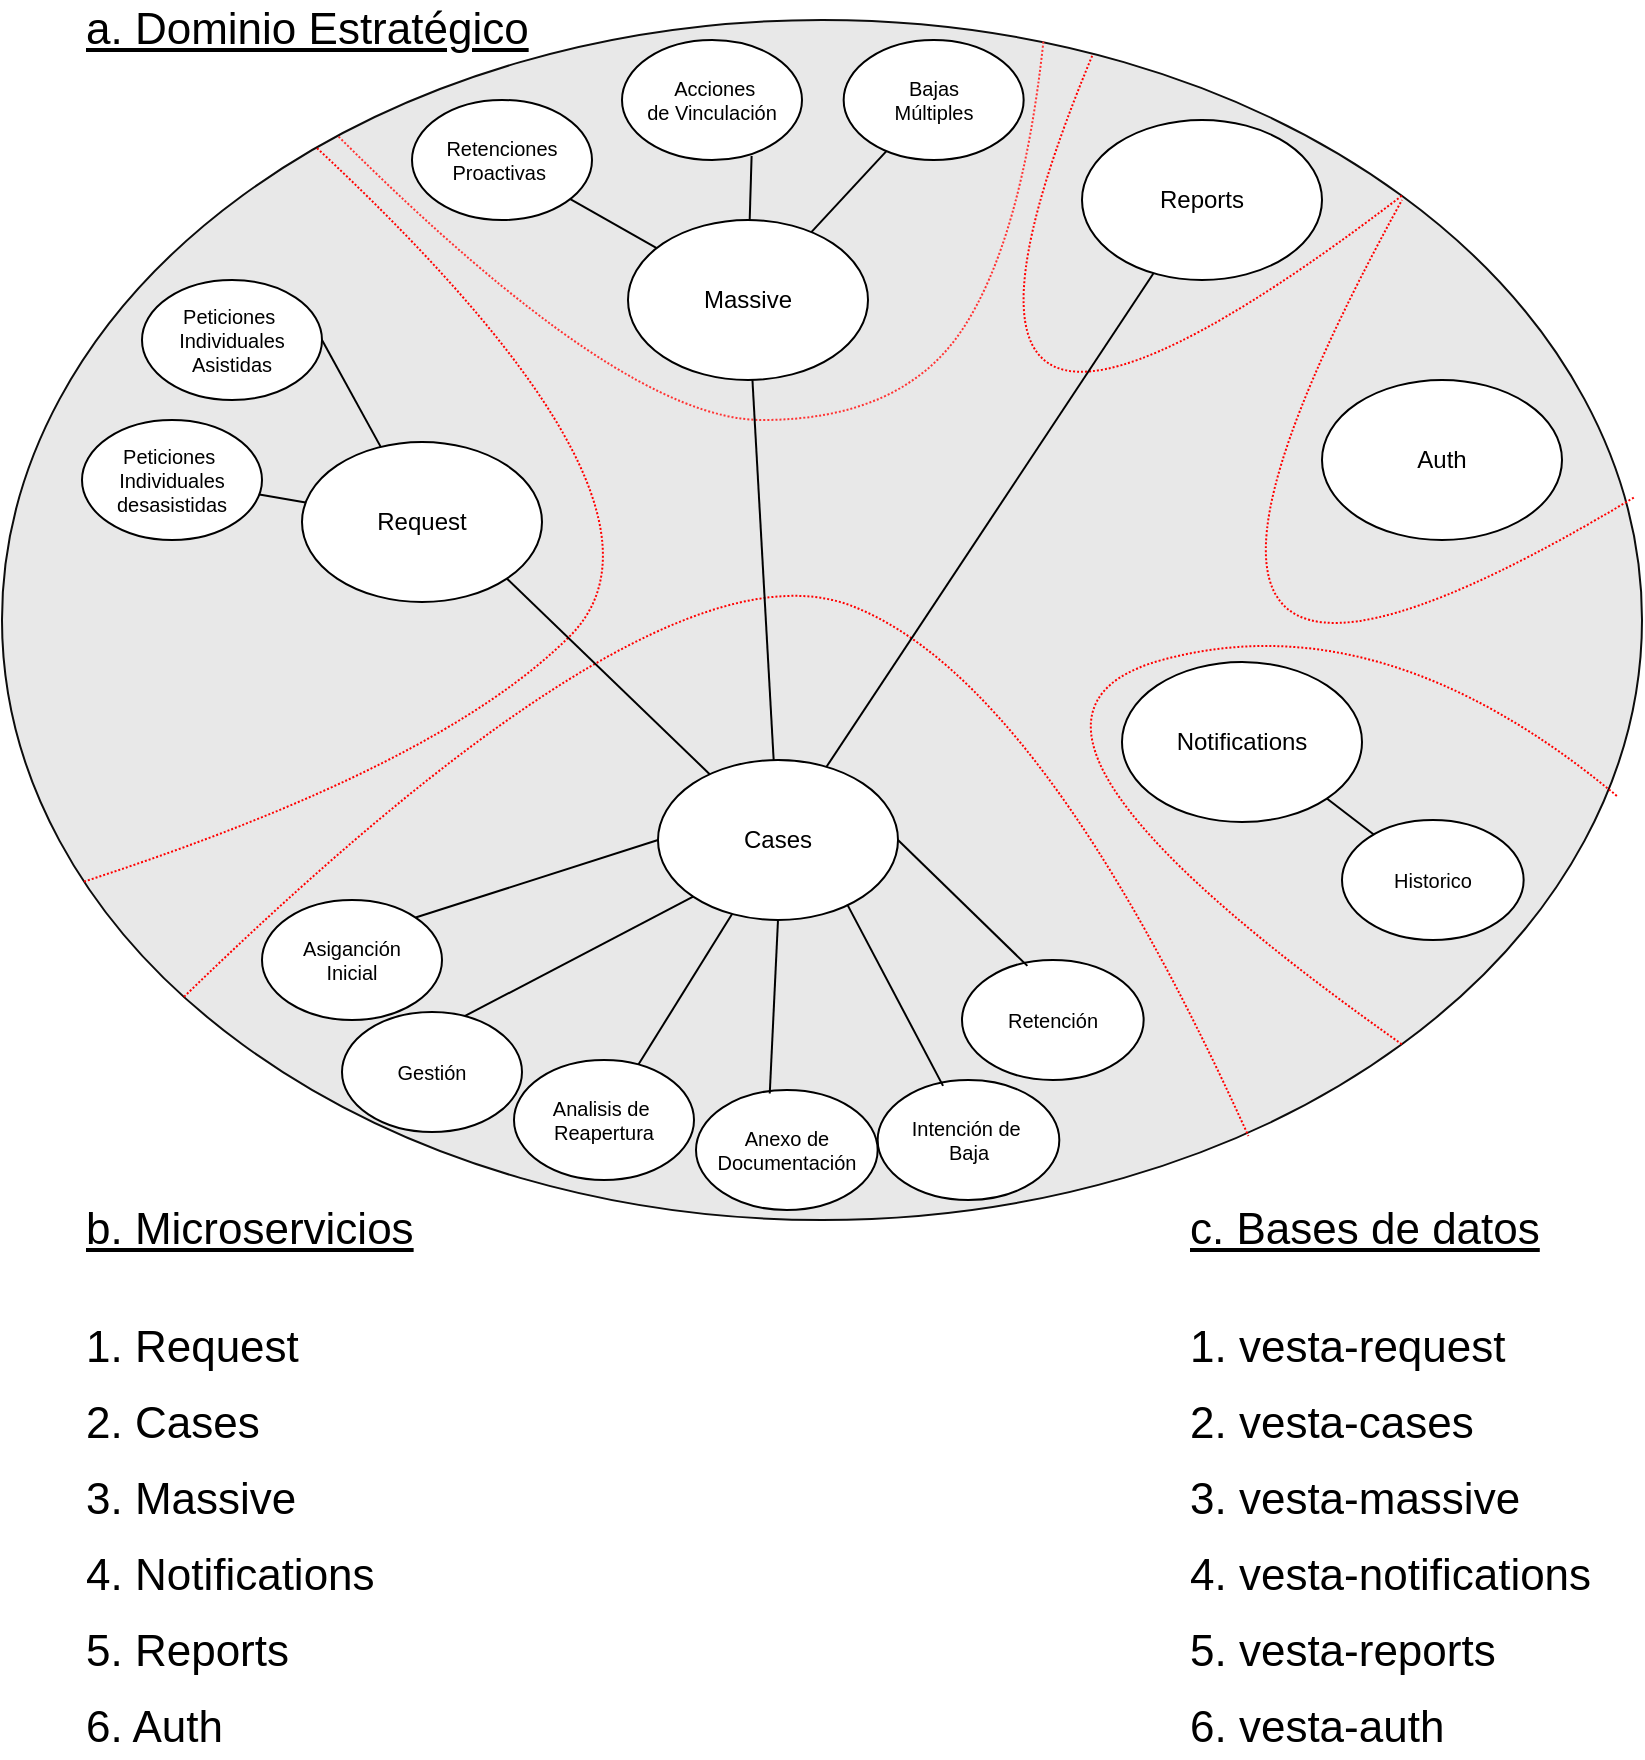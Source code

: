 <mxfile version="17.2.4" type="device"><diagram id="vb-CLKQEtGVMXUCQWJPG" name="Domain"><mxGraphModel dx="1422" dy="980" grid="1" gridSize="10" guides="1" tooltips="1" connect="1" arrows="1" fold="1" page="1" pageScale="1" pageWidth="827" pageHeight="1169" math="0" shadow="0"><root><mxCell id="0"/><mxCell id="1" parent="0"/><mxCell id="ZUazLf16Ucq_n62h0LAt-85" value="" style="ellipse;whiteSpace=wrap;html=1;fontSize=10;strokeColor=#0D0D0D;fillColor=#E8E8E8;fontColor=#000000;" parent="1" vertex="1"><mxGeometry y="20" width="820" height="600" as="geometry"/></mxCell><mxCell id="ZUazLf16Ucq_n62h0LAt-2" value="&lt;div&gt;Cases&lt;/div&gt;" style="ellipse;whiteSpace=wrap;html=1;" parent="1" vertex="1"><mxGeometry x="328" y="390" width="120" height="80" as="geometry"/></mxCell><mxCell id="ZUazLf16Ucq_n62h0LAt-3" value="Request" style="ellipse;whiteSpace=wrap;html=1;" parent="1" vertex="1"><mxGeometry x="150" y="231" width="120" height="80" as="geometry"/></mxCell><mxCell id="ZUazLf16Ucq_n62h0LAt-12" value="Peticiones&amp;nbsp;&lt;br&gt;Individuales Asistidas" style="ellipse;whiteSpace=wrap;html=1;fontSize=10;" parent="1" vertex="1"><mxGeometry x="70" y="150" width="90" height="60" as="geometry"/></mxCell><mxCell id="ZUazLf16Ucq_n62h0LAt-15" value="" style="endArrow=none;html=1;rounded=0;exitX=1;exitY=0.5;exitDx=0;exitDy=0;" parent="1" source="ZUazLf16Ucq_n62h0LAt-12" target="ZUazLf16Ucq_n62h0LAt-3" edge="1"><mxGeometry width="50" height="50" relative="1" as="geometry"><mxPoint x="136.82" y="12.213" as="sourcePoint"/><mxPoint x="266.365" y="214.234" as="targetPoint"/></mxGeometry></mxCell><mxCell id="ZUazLf16Ucq_n62h0LAt-16" value="&lt;font style=&quot;font-size: 22px&quot;&gt;&lt;u&gt;a. Dominio Estratégico&lt;/u&gt;&lt;/font&gt;" style="text;html=1;strokeColor=none;fillColor=none;align=left;verticalAlign=middle;whiteSpace=wrap;rounded=0;" parent="1" vertex="1"><mxGeometry x="40" y="10" width="260" height="30" as="geometry"/></mxCell><mxCell id="ZUazLf16Ucq_n62h0LAt-17" value="&amp;nbsp;Acciones&lt;br&gt;de Vinculación" style="ellipse;whiteSpace=wrap;html=1;fontSize=10;" parent="1" vertex="1"><mxGeometry x="310" y="30" width="90" height="60" as="geometry"/></mxCell><mxCell id="ZUazLf16Ucq_n62h0LAt-26" value="" style="endArrow=none;html=1;rounded=0;exitX=0.72;exitY=0.967;exitDx=0;exitDy=0;exitPerimeter=0;" parent="1" source="ZUazLf16Ucq_n62h0LAt-17" target="ZUazLf16Ucq_n62h0LAt-73" edge="1"><mxGeometry width="50" height="50" relative="1" as="geometry"><mxPoint x="130" y="421" as="sourcePoint"/><mxPoint x="212.76" y="441.24" as="targetPoint"/></mxGeometry></mxCell><mxCell id="ZUazLf16Ucq_n62h0LAt-34" value="Reports" style="ellipse;whiteSpace=wrap;html=1;" parent="1" vertex="1"><mxGeometry x="540" y="70" width="120" height="80" as="geometry"/></mxCell><mxCell id="ZUazLf16Ucq_n62h0LAt-42" value="Anexo de Documentación" style="ellipse;whiteSpace=wrap;html=1;fontSize=10;" parent="1" vertex="1"><mxGeometry x="347" y="555" width="90.83" height="60" as="geometry"/></mxCell><mxCell id="ZUazLf16Ucq_n62h0LAt-45" value="" style="curved=1;endArrow=none;html=1;rounded=0;dashed=1;dashPattern=1 1;endFill=0;strokeColor=#FF0000;exitX=0.05;exitY=0.718;exitDx=0;exitDy=0;exitPerimeter=0;" parent="1" source="ZUazLf16Ucq_n62h0LAt-85" target="ZUazLf16Ucq_n62h0LAt-85" edge="1"><mxGeometry width="50" height="50" relative="1" as="geometry"><mxPoint x="19" y="473" as="sourcePoint"/><mxPoint x="310" y="40" as="targetPoint"/><Array as="points"><mxPoint x="219" y="393"/><mxPoint x="349" y="263"/></Array></mxGeometry></mxCell><mxCell id="ZUazLf16Ucq_n62h0LAt-46" value="" style="curved=1;endArrow=none;html=1;rounded=0;dashed=1;dashPattern=1 1;endFill=0;strokeColor=#FF0000;entryX=0.76;entryY=0.93;entryDx=0;entryDy=0;entryPerimeter=0;exitX=0.111;exitY=0.814;exitDx=0;exitDy=0;exitPerimeter=0;" parent="1" source="ZUazLf16Ucq_n62h0LAt-85" target="ZUazLf16Ucq_n62h0LAt-85" edge="1"><mxGeometry width="50" height="50" relative="1" as="geometry"><mxPoint x="90" y="510" as="sourcePoint"/><mxPoint x="530" y="576" as="targetPoint"/><Array as="points"><mxPoint x="330" y="276"/><mxPoint x="520" y="350"/></Array></mxGeometry></mxCell><mxCell id="ZUazLf16Ucq_n62h0LAt-48" value="" style="curved=1;endArrow=none;html=1;rounded=0;dashed=1;dashPattern=1 1;strokeColor=#FF0000;endFill=0;entryX=0.985;entryY=0.647;entryDx=0;entryDy=0;entryPerimeter=0;exitX=1;exitY=1;exitDx=0;exitDy=0;" parent="1" source="ZUazLf16Ucq_n62h0LAt-85" target="ZUazLf16Ucq_n62h0LAt-85" edge="1"><mxGeometry width="50" height="50" relative="1" as="geometry"><mxPoint x="620" y="580" as="sourcePoint"/><mxPoint x="800" y="470" as="targetPoint"/><Array as="points"><mxPoint x="470" y="370"/><mxPoint x="690" y="310"/></Array></mxGeometry></mxCell><mxCell id="ZUazLf16Ucq_n62h0LAt-49" value="" style="curved=1;endArrow=none;html=1;rounded=0;dashed=1;dashPattern=1 1;strokeColor=#FF0000;endFill=0;exitX=1;exitY=0;exitDx=0;exitDy=0;entryX=0.665;entryY=0.029;entryDx=0;entryDy=0;entryPerimeter=0;" parent="1" source="ZUazLf16Ucq_n62h0LAt-85" target="ZUazLf16Ucq_n62h0LAt-85" edge="1"><mxGeometry width="50" height="50" relative="1" as="geometry"><mxPoint x="820" y="220" as="sourcePoint"/><mxPoint x="600" y="50" as="targetPoint"/><Array as="points"><mxPoint x="430" y="314"/></Array></mxGeometry></mxCell><mxCell id="ZUazLf16Ucq_n62h0LAt-52" value="Analisis de&amp;nbsp;&lt;br&gt;Reapertura" style="ellipse;whiteSpace=wrap;html=1;fontSize=10;" parent="1" vertex="1"><mxGeometry x="256" y="540" width="90" height="60" as="geometry"/></mxCell><mxCell id="ZUazLf16Ucq_n62h0LAt-53" value="" style="endArrow=none;html=1;rounded=0;" parent="1" source="ZUazLf16Ucq_n62h0LAt-52" target="ZUazLf16Ucq_n62h0LAt-2" edge="1"><mxGeometry width="50" height="50" relative="1" as="geometry"><mxPoint x="370" y="551" as="sourcePoint"/><mxPoint x="410" y="421.0" as="targetPoint"/></mxGeometry></mxCell><mxCell id="ZUazLf16Ucq_n62h0LAt-60" value="" style="endArrow=none;html=1;rounded=0;exitX=0.5;exitY=1;exitDx=0;exitDy=0;entryX=0.406;entryY=0.029;entryDx=0;entryDy=0;entryPerimeter=0;" parent="1" source="ZUazLf16Ucq_n62h0LAt-2" target="ZUazLf16Ucq_n62h0LAt-42" edge="1"><mxGeometry width="50" height="50" relative="1" as="geometry"><mxPoint x="610" y="441" as="sourcePoint"/><mxPoint x="750" y="331" as="targetPoint"/></mxGeometry></mxCell><mxCell id="ZUazLf16Ucq_n62h0LAt-63" value="Retenciones&lt;br&gt;Proactivas&amp;nbsp;" style="ellipse;whiteSpace=wrap;html=1;fontSize=10;" parent="1" vertex="1"><mxGeometry x="205" y="60" width="90" height="60" as="geometry"/></mxCell><mxCell id="ZUazLf16Ucq_n62h0LAt-64" value="" style="endArrow=none;html=1;rounded=0;" parent="1" source="ZUazLf16Ucq_n62h0LAt-63" target="ZUazLf16Ucq_n62h0LAt-73" edge="1"><mxGeometry width="50" height="50" relative="1" as="geometry"><mxPoint x="140" y="301" as="sourcePoint"/><mxPoint x="210" y="320" as="targetPoint"/></mxGeometry></mxCell><mxCell id="ZUazLf16Ucq_n62h0LAt-67" value="Retención" style="ellipse;whiteSpace=wrap;html=1;fontSize=10;" parent="1" vertex="1"><mxGeometry x="480" y="490" width="90.83" height="60" as="geometry"/></mxCell><mxCell id="ZUazLf16Ucq_n62h0LAt-69" value="Asiganción &lt;br&gt;Inicial" style="ellipse;whiteSpace=wrap;html=1;fontSize=10;" parent="1" vertex="1"><mxGeometry x="130" y="460" width="90" height="60" as="geometry"/></mxCell><mxCell id="ZUazLf16Ucq_n62h0LAt-70" value="" style="endArrow=none;html=1;rounded=0;entryX=0;entryY=0.5;entryDx=0;entryDy=0;exitX=1;exitY=0;exitDx=0;exitDy=0;" parent="1" source="ZUazLf16Ucq_n62h0LAt-69" target="ZUazLf16Ucq_n62h0LAt-2" edge="1"><mxGeometry width="50" height="50" relative="1" as="geometry"><mxPoint x="441.415" y="481.4" as="sourcePoint"/><mxPoint x="416.252" y="429.104" as="targetPoint"/></mxGeometry></mxCell><mxCell id="ZUazLf16Ucq_n62h0LAt-73" value="Massive" style="ellipse;whiteSpace=wrap;html=1;" parent="1" vertex="1"><mxGeometry x="313" y="120" width="120" height="80" as="geometry"/></mxCell><mxCell id="ZUazLf16Ucq_n62h0LAt-74" value="1. Request" style="text;html=1;strokeColor=none;fillColor=none;align=left;verticalAlign=middle;whiteSpace=wrap;rounded=0;fontSize=22;" parent="1" vertex="1"><mxGeometry x="40" y="669" width="150" height="30" as="geometry"/></mxCell><mxCell id="ZUazLf16Ucq_n62h0LAt-75" value="2. Cases" style="text;html=1;strokeColor=none;fillColor=none;align=left;verticalAlign=middle;whiteSpace=wrap;rounded=0;fontSize=22;" parent="1" vertex="1"><mxGeometry x="40" y="707" width="150" height="30" as="geometry"/></mxCell><mxCell id="ZUazLf16Ucq_n62h0LAt-76" value="3. Massive" style="text;html=1;strokeColor=none;fillColor=none;align=left;verticalAlign=middle;whiteSpace=wrap;rounded=0;fontSize=22;" parent="1" vertex="1"><mxGeometry x="40" y="745" width="150" height="30" as="geometry"/></mxCell><mxCell id="ZUazLf16Ucq_n62h0LAt-77" value="4. Notifications" style="text;html=1;strokeColor=none;fillColor=none;align=left;verticalAlign=middle;whiteSpace=wrap;rounded=0;fontSize=22;" parent="1" vertex="1"><mxGeometry x="40" y="783" width="170" height="30" as="geometry"/></mxCell><mxCell id="ZUazLf16Ucq_n62h0LAt-78" value="5. Reports" style="text;html=1;strokeColor=none;fillColor=none;align=left;verticalAlign=middle;whiteSpace=wrap;rounded=0;fontSize=22;" parent="1" vertex="1"><mxGeometry x="40" y="821" width="180" height="30" as="geometry"/></mxCell><mxCell id="ZUazLf16Ucq_n62h0LAt-79" value="6. Auth" style="text;html=1;strokeColor=none;fillColor=none;align=left;verticalAlign=middle;whiteSpace=wrap;rounded=0;fontSize=22;" parent="1" vertex="1"><mxGeometry x="40" y="859" width="120" height="30" as="geometry"/></mxCell><mxCell id="ZUazLf16Ucq_n62h0LAt-80" value="&lt;font style=&quot;font-size: 22px&quot;&gt;&lt;u&gt;b. Microservicios&lt;/u&gt;&lt;/font&gt;" style="text;html=1;strokeColor=none;fillColor=none;align=left;verticalAlign=middle;whiteSpace=wrap;rounded=0;" parent="1" vertex="1"><mxGeometry x="40" y="610" width="220" height="30" as="geometry"/></mxCell><mxCell id="ZUazLf16Ucq_n62h0LAt-81" value="Gestión" style="ellipse;whiteSpace=wrap;html=1;fontSize=10;" parent="1" vertex="1"><mxGeometry x="170" y="516" width="90" height="60" as="geometry"/></mxCell><mxCell id="ZUazLf16Ucq_n62h0LAt-82" value="" style="endArrow=none;html=1;rounded=0;entryX=0;entryY=1;entryDx=0;entryDy=0;exitX=0.684;exitY=0.033;exitDx=0;exitDy=0;exitPerimeter=0;" parent="1" source="ZUazLf16Ucq_n62h0LAt-81" target="ZUazLf16Ucq_n62h0LAt-2" edge="1"><mxGeometry width="50" height="50" relative="1" as="geometry"><mxPoint x="316.82" y="459.787" as="sourcePoint"/><mxPoint x="359.96" y="420.04" as="targetPoint"/></mxGeometry></mxCell><mxCell id="ZUazLf16Ucq_n62h0LAt-86" value="" style="endArrow=none;html=1;rounded=0;entryX=1;entryY=1;entryDx=0;entryDy=0;" parent="1" source="ZUazLf16Ucq_n62h0LAt-2" target="ZUazLf16Ucq_n62h0LAt-3" edge="1"><mxGeometry width="50" height="50" relative="1" as="geometry"><mxPoint x="157.03" y="359.928" as="sourcePoint"/><mxPoint x="207.574" y="299.284" as="targetPoint"/></mxGeometry></mxCell><mxCell id="ZUazLf16Ucq_n62h0LAt-89" value="" style="endArrow=none;html=1;rounded=0;" parent="1" source="ZUazLf16Ucq_n62h0LAt-2" target="ZUazLf16Ucq_n62h0LAt-34" edge="1"><mxGeometry width="50" height="50" relative="1" as="geometry"><mxPoint x="376.8" y="341.0" as="sourcePoint"/><mxPoint x="540" y="110" as="targetPoint"/></mxGeometry></mxCell><mxCell id="ZUazLf16Ucq_n62h0LAt-91" value="" style="curved=1;endArrow=none;html=1;rounded=0;fontSize=10;fontColor=#000000;strokeColor=#FF3333;exitX=0.635;exitY=0.018;exitDx=0;exitDy=0;exitPerimeter=0;dashed=1;dashPattern=1 1;endFill=0;" parent="1" source="ZUazLf16Ucq_n62h0LAt-85" target="ZUazLf16Ucq_n62h0LAt-85" edge="1"><mxGeometry width="50" height="50" relative="1" as="geometry"><mxPoint x="340" y="240" as="sourcePoint"/><mxPoint x="390" y="190" as="targetPoint"/><Array as="points"><mxPoint x="510" y="130"/><mxPoint x="450" y="220"/><mxPoint x="310" y="220"/></Array></mxGeometry></mxCell><mxCell id="ZUazLf16Ucq_n62h0LAt-92" value="&lt;div&gt;Notifications&lt;/div&gt;" style="ellipse;whiteSpace=wrap;html=1;" parent="1" vertex="1"><mxGeometry x="560" y="341" width="120" height="80" as="geometry"/></mxCell><mxCell id="ZUazLf16Ucq_n62h0LAt-93" value="Historico" style="ellipse;whiteSpace=wrap;html=1;fontSize=10;" parent="1" vertex="1"><mxGeometry x="670" y="420" width="90.83" height="60" as="geometry"/></mxCell><mxCell id="ZUazLf16Ucq_n62h0LAt-94" value="" style="endArrow=none;html=1;rounded=0;entryX=1;entryY=1;entryDx=0;entryDy=0;" parent="1" source="ZUazLf16Ucq_n62h0LAt-93" target="ZUazLf16Ucq_n62h0LAt-92" edge="1"><mxGeometry width="50" height="50" relative="1" as="geometry"><mxPoint x="597.666" y="457.266" as="sourcePoint"/><mxPoint x="670.003" y="419.999" as="targetPoint"/></mxGeometry></mxCell><mxCell id="ZUazLf16Ucq_n62h0LAt-96" value="" style="endArrow=none;html=1;rounded=0;exitX=1;exitY=0.5;exitDx=0;exitDy=0;entryX=0.36;entryY=0.049;entryDx=0;entryDy=0;entryPerimeter=0;" parent="1" source="ZUazLf16Ucq_n62h0LAt-2" target="ZUazLf16Ucq_n62h0LAt-67" edge="1"><mxGeometry width="50" height="50" relative="1" as="geometry"><mxPoint x="419.996" y="370.004" as="sourcePoint"/><mxPoint x="545.867" y="497.46" as="targetPoint"/></mxGeometry></mxCell><mxCell id="ZUazLf16Ucq_n62h0LAt-98" value="" style="endArrow=none;html=1;rounded=0;" parent="1" source="ZUazLf16Ucq_n62h0LAt-73" target="7TLbEFAJKB4KeJjQtdWS-1" edge="1"><mxGeometry width="50" height="50" relative="1" as="geometry"><mxPoint x="677.172" y="187.424" as="sourcePoint"/><mxPoint x="438.44" y="87.78" as="targetPoint"/></mxGeometry></mxCell><mxCell id="7TLbEFAJKB4KeJjQtdWS-1" value="Bajas&lt;br&gt;Múltiples" style="ellipse;whiteSpace=wrap;html=1;fontSize=10;" parent="1" vertex="1"><mxGeometry x="420.83" y="30" width="90" height="60" as="geometry"/></mxCell><mxCell id="7TLbEFAJKB4KeJjQtdWS-2" value="" style="endArrow=none;html=1;rounded=0;" parent="1" source="ZUazLf16Ucq_n62h0LAt-2" target="ZUazLf16Ucq_n62h0LAt-73" edge="1"><mxGeometry width="50" height="50" relative="1" as="geometry"><mxPoint x="398" y="341" as="sourcePoint"/><mxPoint x="590" y="180" as="targetPoint"/></mxGeometry></mxCell><mxCell id="7TLbEFAJKB4KeJjQtdWS-3" value="Peticiones&amp;nbsp;&lt;br&gt;Individuales desasistidas" style="ellipse;whiteSpace=wrap;html=1;fontSize=10;" parent="1" vertex="1"><mxGeometry x="40" y="220" width="90" height="60" as="geometry"/></mxCell><mxCell id="7TLbEFAJKB4KeJjQtdWS-5" value="" style="endArrow=none;html=1;rounded=0;" parent="1" source="7TLbEFAJKB4KeJjQtdWS-3" target="ZUazLf16Ucq_n62h0LAt-3" edge="1"><mxGeometry width="50" height="50" relative="1" as="geometry"><mxPoint x="170" y="190" as="sourcePoint"/><mxPoint x="199.363" y="243.441" as="targetPoint"/></mxGeometry></mxCell><mxCell id="7TLbEFAJKB4KeJjQtdWS-6" value="Intención de&amp;nbsp;&lt;br&gt;Baja" style="ellipse;whiteSpace=wrap;html=1;fontSize=10;" parent="1" vertex="1"><mxGeometry x="437.83" y="550" width="90.83" height="60" as="geometry"/></mxCell><mxCell id="7TLbEFAJKB4KeJjQtdWS-7" value="" style="endArrow=none;html=1;rounded=0;exitX=0.789;exitY=0.904;exitDx=0;exitDy=0;entryX=0.36;entryY=0.049;entryDx=0;entryDy=0;entryPerimeter=0;exitPerimeter=0;" parent="1" source="ZUazLf16Ucq_n62h0LAt-2" target="7TLbEFAJKB4KeJjQtdWS-6" edge="1"><mxGeometry width="50" height="50" relative="1" as="geometry"><mxPoint x="458" y="381" as="sourcePoint"/><mxPoint x="555.867" y="507.46" as="targetPoint"/></mxGeometry></mxCell><mxCell id="7TLbEFAJKB4KeJjQtdWS-8" value="Auth" style="ellipse;whiteSpace=wrap;html=1;" parent="1" vertex="1"><mxGeometry x="660" y="200" width="120" height="80" as="geometry"/></mxCell><mxCell id="7TLbEFAJKB4KeJjQtdWS-9" value="" style="curved=1;endArrow=none;html=1;rounded=0;dashed=1;dashPattern=1 1;strokeColor=#FF0000;endFill=0;exitX=0.995;exitY=0.398;exitDx=0;exitDy=0;exitPerimeter=0;" parent="1" source="ZUazLf16Ucq_n62h0LAt-85" edge="1"><mxGeometry width="50" height="50" relative="1" as="geometry"><mxPoint x="789.914" y="230.468" as="sourcePoint"/><mxPoint x="700" y="110" as="targetPoint"/><Array as="points"><mxPoint x="520" y="436.6"/></Array></mxGeometry></mxCell><mxCell id="_FVBr2L_VN7wuYCDheq1-1" value="1. vesta-request" style="text;html=1;strokeColor=none;fillColor=none;align=left;verticalAlign=middle;whiteSpace=wrap;rounded=0;fontSize=22;" vertex="1" parent="1"><mxGeometry x="592" y="669" width="180" height="30" as="geometry"/></mxCell><mxCell id="_FVBr2L_VN7wuYCDheq1-2" value="2. vesta-cases" style="text;html=1;strokeColor=none;fillColor=none;align=left;verticalAlign=middle;whiteSpace=wrap;rounded=0;fontSize=22;" vertex="1" parent="1"><mxGeometry x="592" y="707" width="150" height="30" as="geometry"/></mxCell><mxCell id="_FVBr2L_VN7wuYCDheq1-3" value="3. vesta-massive" style="text;html=1;strokeColor=none;fillColor=none;align=left;verticalAlign=middle;whiteSpace=wrap;rounded=0;fontSize=22;" vertex="1" parent="1"><mxGeometry x="592" y="745" width="170" height="30" as="geometry"/></mxCell><mxCell id="_FVBr2L_VN7wuYCDheq1-4" value="4. vesta-notifications" style="text;html=1;strokeColor=none;fillColor=none;align=left;verticalAlign=middle;whiteSpace=wrap;rounded=0;fontSize=22;" vertex="1" parent="1"><mxGeometry x="592" y="783" width="228" height="30" as="geometry"/></mxCell><mxCell id="_FVBr2L_VN7wuYCDheq1-5" value="5. vesta-reports" style="text;html=1;strokeColor=none;fillColor=none;align=left;verticalAlign=middle;whiteSpace=wrap;rounded=0;fontSize=22;" vertex="1" parent="1"><mxGeometry x="592" y="821" width="180" height="30" as="geometry"/></mxCell><mxCell id="_FVBr2L_VN7wuYCDheq1-6" value="6. vesta-auth" style="text;html=1;strokeColor=none;fillColor=none;align=left;verticalAlign=middle;whiteSpace=wrap;rounded=0;fontSize=22;" vertex="1" parent="1"><mxGeometry x="592" y="859" width="188" height="30" as="geometry"/></mxCell><mxCell id="_FVBr2L_VN7wuYCDheq1-7" value="&lt;font style=&quot;font-size: 22px&quot;&gt;&lt;u&gt;c. Bases de datos&lt;/u&gt;&lt;/font&gt;" style="text;html=1;strokeColor=none;fillColor=none;align=left;verticalAlign=middle;whiteSpace=wrap;rounded=0;" vertex="1" parent="1"><mxGeometry x="592" y="610" width="220" height="30" as="geometry"/></mxCell></root></mxGraphModel></diagram></mxfile>